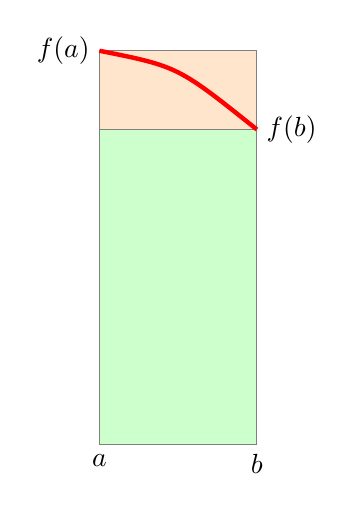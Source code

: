 \begin{tikzpicture}[scale=2]

 

% Axes
%      \draw[->,>=latex,thick, gray] (-0.5,0)--(3,0) node[below,black] {$x$};
%      \draw[->,>=latex,thick, gray] (0,-0.05)--(0,3.5) node[right,black] {$y$};  
% 

% Graphe et aire


% Rectanglea gauche (en orange)
\filldraw[fill=orange!20,draw=gray] (1,0) rectangle (2,2.5);
\filldraw[fill=green!20,draw=gray] (1,0) rectangle (2,2);

  \draw[ultra thick, color=red] (1,2.5).. controls (1.5,2.4) ..  (2,2);

 \node[below] at (1,0) {$a$};
 \node[below] at (2,0) {$b$};
\node[left] at (1,2.5) {$f(a)$};
\node[right] at (2,2) {$f(b)$};

\end{tikzpicture}
